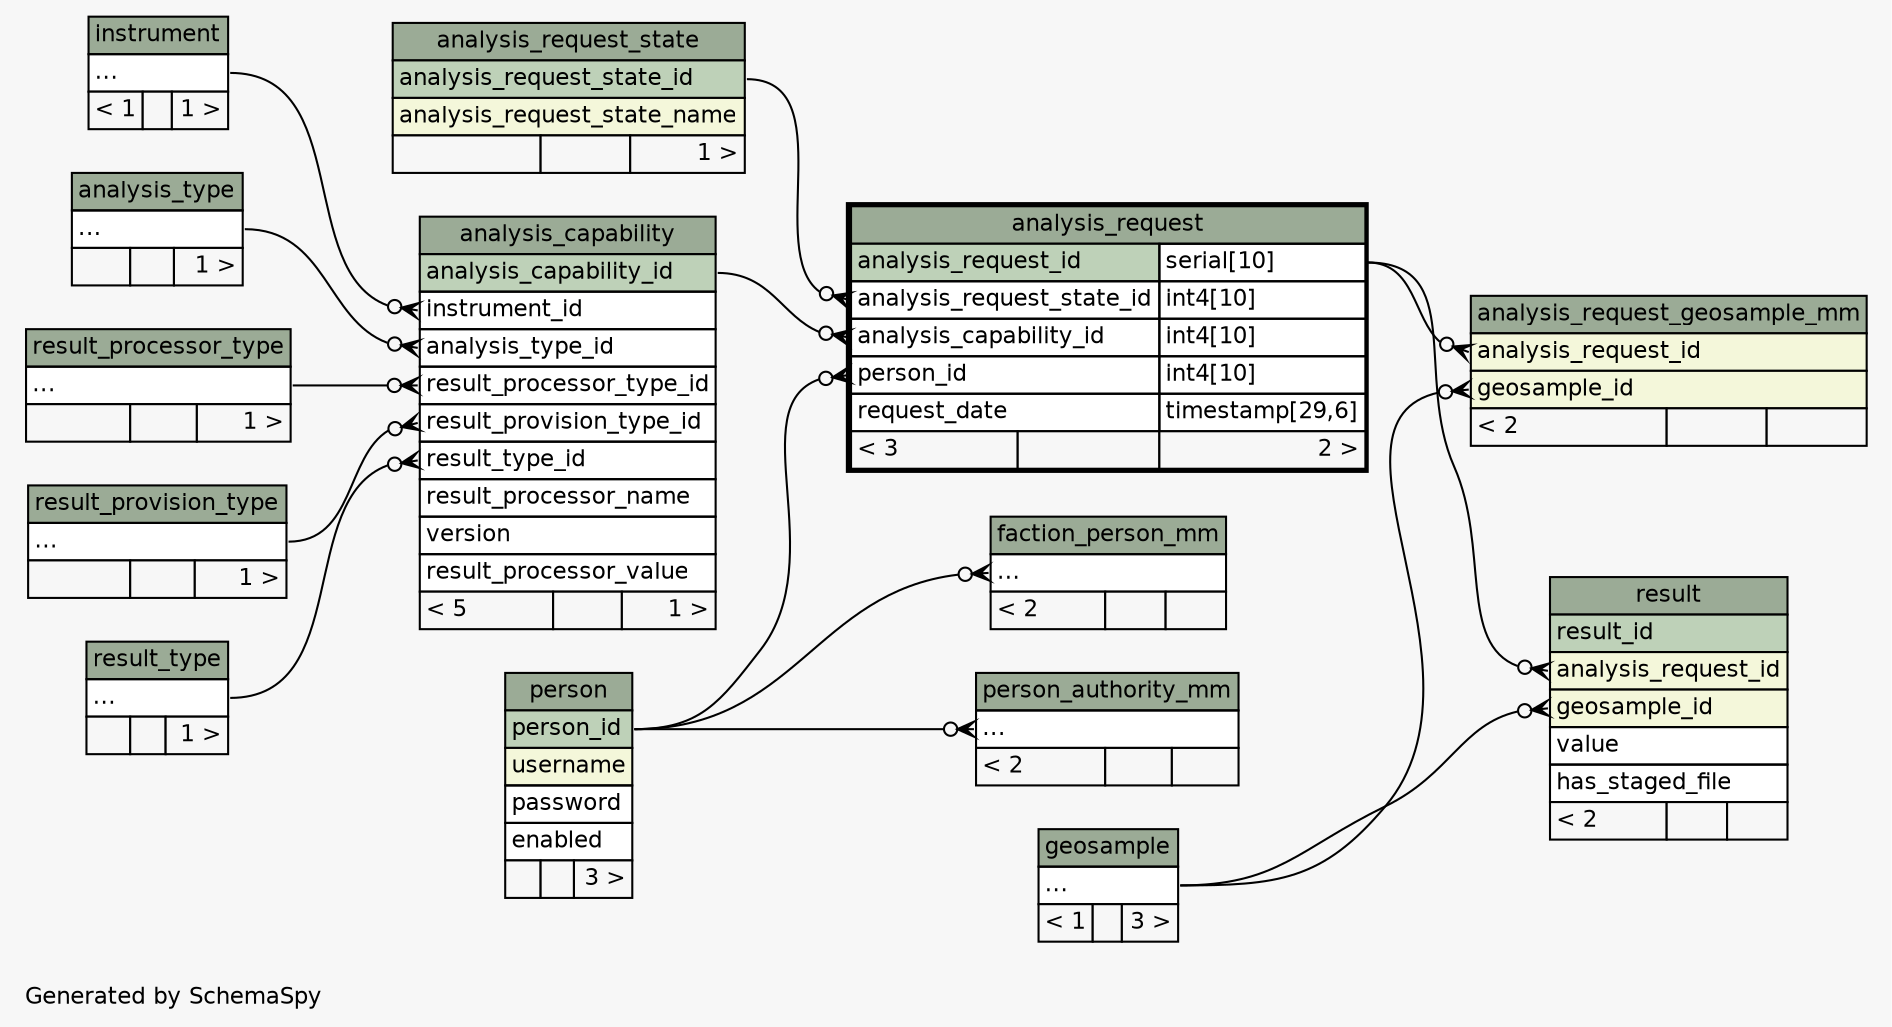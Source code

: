 // dot 2.38.0 on Linux 3.16.0-4-amd64
// SchemaSpy rev 590
digraph "twoDegreesRelationshipsDiagram" {
  graph [
    rankdir="RL"
    bgcolor="#f7f7f7"
    label="\nGenerated by SchemaSpy"
    labeljust="l"
    nodesep="0.18"
    ranksep="0.46"
    fontname="Helvetica"
    fontsize="11"
  ];
  node [
    fontname="Helvetica"
    fontsize="11"
    shape="plaintext"
  ];
  edge [
    arrowsize="0.8"
  ];
  "analysis_capability":"analysis_type_id":w -> "analysis_type":"elipses":e [arrowhead=none dir=back arrowtail=crowodot];
  "analysis_capability":"instrument_id":w -> "instrument":"elipses":e [arrowhead=none dir=back arrowtail=crowodot];
  "analysis_capability":"result_processor_type_id":w -> "result_processor_type":"elipses":e [arrowhead=none dir=back arrowtail=crowodot];
  "analysis_capability":"result_provision_type_id":w -> "result_provision_type":"elipses":e [arrowhead=none dir=back arrowtail=crowodot];
  "analysis_capability":"result_type_id":w -> "result_type":"elipses":e [arrowhead=none dir=back arrowtail=crowodot];
  "analysis_request":"analysis_capability_id":w -> "analysis_capability":"analysis_capability_id":e [arrowhead=none dir=back arrowtail=crowodot];
  "analysis_request":"analysis_request_state_id":w -> "analysis_request_state":"analysis_request_state_id":e [arrowhead=none dir=back arrowtail=crowodot];
  "analysis_request":"person_id":w -> "person":"person_id":e [arrowhead=none dir=back arrowtail=crowodot];
  "analysis_request_geosample_mm":"analysis_request_id":w -> "analysis_request":"analysis_request_id.type":e [arrowhead=none dir=back arrowtail=crowodot];
  "analysis_request_geosample_mm":"geosample_id":w -> "geosample":"elipses":e [arrowhead=none dir=back arrowtail=crowodot];
  "faction_person_mm":"elipses":w -> "person":"person_id":e [arrowhead=none dir=back arrowtail=crowodot];
  "person_authority_mm":"elipses":w -> "person":"person_id":e [arrowhead=none dir=back arrowtail=crowodot];
  "result":"analysis_request_id":w -> "analysis_request":"analysis_request_id.type":e [arrowhead=none dir=back arrowtail=crowodot];
  "result":"geosample_id":w -> "geosample":"elipses":e [arrowhead=none dir=back arrowtail=crowodot];
  "analysis_capability" [
    label=<
    <TABLE BORDER="0" CELLBORDER="1" CELLSPACING="0" BGCOLOR="#ffffff">
      <TR><TD COLSPAN="3" BGCOLOR="#9bab96" ALIGN="CENTER">analysis_capability</TD></TR>
      <TR><TD PORT="analysis_capability_id" COLSPAN="3" BGCOLOR="#bed1b8" ALIGN="LEFT">analysis_capability_id</TD></TR>
      <TR><TD PORT="instrument_id" COLSPAN="3" ALIGN="LEFT">instrument_id</TD></TR>
      <TR><TD PORT="analysis_type_id" COLSPAN="3" ALIGN="LEFT">analysis_type_id</TD></TR>
      <TR><TD PORT="result_processor_type_id" COLSPAN="3" ALIGN="LEFT">result_processor_type_id</TD></TR>
      <TR><TD PORT="result_provision_type_id" COLSPAN="3" ALIGN="LEFT">result_provision_type_id</TD></TR>
      <TR><TD PORT="result_type_id" COLSPAN="3" ALIGN="LEFT">result_type_id</TD></TR>
      <TR><TD PORT="result_processor_name" COLSPAN="3" ALIGN="LEFT">result_processor_name</TD></TR>
      <TR><TD PORT="version" COLSPAN="3" ALIGN="LEFT">version</TD></TR>
      <TR><TD PORT="result_processor_value" COLSPAN="3" ALIGN="LEFT">result_processor_value</TD></TR>
      <TR><TD ALIGN="LEFT" BGCOLOR="#f7f7f7">&lt; 5</TD><TD ALIGN="RIGHT" BGCOLOR="#f7f7f7">  </TD><TD ALIGN="RIGHT" BGCOLOR="#f7f7f7">1 &gt;</TD></TR>
    </TABLE>>
    URL="analysis_capability.html"
    tooltip="analysis_capability"
  ];
  "analysis_request" [
    label=<
    <TABLE BORDER="2" CELLBORDER="1" CELLSPACING="0" BGCOLOR="#ffffff">
      <TR><TD COLSPAN="3" BGCOLOR="#9bab96" ALIGN="CENTER">analysis_request</TD></TR>
      <TR><TD PORT="analysis_request_id" COLSPAN="2" BGCOLOR="#bed1b8" ALIGN="LEFT">analysis_request_id</TD><TD PORT="analysis_request_id.type" ALIGN="LEFT">serial[10]</TD></TR>
      <TR><TD PORT="analysis_request_state_id" COLSPAN="2" ALIGN="LEFT">analysis_request_state_id</TD><TD PORT="analysis_request_state_id.type" ALIGN="LEFT">int4[10]</TD></TR>
      <TR><TD PORT="analysis_capability_id" COLSPAN="2" ALIGN="LEFT">analysis_capability_id</TD><TD PORT="analysis_capability_id.type" ALIGN="LEFT">int4[10]</TD></TR>
      <TR><TD PORT="person_id" COLSPAN="2" ALIGN="LEFT">person_id</TD><TD PORT="person_id.type" ALIGN="LEFT">int4[10]</TD></TR>
      <TR><TD PORT="request_date" COLSPAN="2" ALIGN="LEFT">request_date</TD><TD PORT="request_date.type" ALIGN="LEFT">timestamp[29,6]</TD></TR>
      <TR><TD ALIGN="LEFT" BGCOLOR="#f7f7f7">&lt; 3</TD><TD ALIGN="RIGHT" BGCOLOR="#f7f7f7">  </TD><TD ALIGN="RIGHT" BGCOLOR="#f7f7f7">2 &gt;</TD></TR>
    </TABLE>>
    URL="analysis_request.html"
    tooltip="analysis_request"
  ];
  "analysis_request_geosample_mm" [
    label=<
    <TABLE BORDER="0" CELLBORDER="1" CELLSPACING="0" BGCOLOR="#ffffff">
      <TR><TD COLSPAN="3" BGCOLOR="#9bab96" ALIGN="CENTER">analysis_request_geosample_mm</TD></TR>
      <TR><TD PORT="analysis_request_id" COLSPAN="3" BGCOLOR="#f4f7da" ALIGN="LEFT">analysis_request_id</TD></TR>
      <TR><TD PORT="geosample_id" COLSPAN="3" BGCOLOR="#f4f7da" ALIGN="LEFT">geosample_id</TD></TR>
      <TR><TD ALIGN="LEFT" BGCOLOR="#f7f7f7">&lt; 2</TD><TD ALIGN="RIGHT" BGCOLOR="#f7f7f7">  </TD><TD ALIGN="RIGHT" BGCOLOR="#f7f7f7">  </TD></TR>
    </TABLE>>
    URL="analysis_request_geosample_mm.html"
    tooltip="analysis_request_geosample_mm"
  ];
  "analysis_request_state" [
    label=<
    <TABLE BORDER="0" CELLBORDER="1" CELLSPACING="0" BGCOLOR="#ffffff">
      <TR><TD COLSPAN="3" BGCOLOR="#9bab96" ALIGN="CENTER">analysis_request_state</TD></TR>
      <TR><TD PORT="analysis_request_state_id" COLSPAN="3" BGCOLOR="#bed1b8" ALIGN="LEFT">analysis_request_state_id</TD></TR>
      <TR><TD PORT="analysis_request_state_name" COLSPAN="3" BGCOLOR="#f4f7da" ALIGN="LEFT">analysis_request_state_name</TD></TR>
      <TR><TD ALIGN="LEFT" BGCOLOR="#f7f7f7">  </TD><TD ALIGN="RIGHT" BGCOLOR="#f7f7f7">  </TD><TD ALIGN="RIGHT" BGCOLOR="#f7f7f7">1 &gt;</TD></TR>
    </TABLE>>
    URL="analysis_request_state.html"
    tooltip="analysis_request_state"
  ];
  "analysis_type" [
    label=<
    <TABLE BORDER="0" CELLBORDER="1" CELLSPACING="0" BGCOLOR="#ffffff">
      <TR><TD COLSPAN="3" BGCOLOR="#9bab96" ALIGN="CENTER">analysis_type</TD></TR>
      <TR><TD PORT="elipses" COLSPAN="3" ALIGN="LEFT">...</TD></TR>
      <TR><TD ALIGN="LEFT" BGCOLOR="#f7f7f7">  </TD><TD ALIGN="RIGHT" BGCOLOR="#f7f7f7">  </TD><TD ALIGN="RIGHT" BGCOLOR="#f7f7f7">1 &gt;</TD></TR>
    </TABLE>>
    URL="analysis_type.html"
    tooltip="analysis_type"
  ];
  "faction_person_mm" [
    label=<
    <TABLE BORDER="0" CELLBORDER="1" CELLSPACING="0" BGCOLOR="#ffffff">
      <TR><TD COLSPAN="3" BGCOLOR="#9bab96" ALIGN="CENTER">faction_person_mm</TD></TR>
      <TR><TD PORT="elipses" COLSPAN="3" ALIGN="LEFT">...</TD></TR>
      <TR><TD ALIGN="LEFT" BGCOLOR="#f7f7f7">&lt; 2</TD><TD ALIGN="RIGHT" BGCOLOR="#f7f7f7">  </TD><TD ALIGN="RIGHT" BGCOLOR="#f7f7f7">  </TD></TR>
    </TABLE>>
    URL="faction_person_mm.html"
    tooltip="faction_person_mm"
  ];
  "geosample" [
    label=<
    <TABLE BORDER="0" CELLBORDER="1" CELLSPACING="0" BGCOLOR="#ffffff">
      <TR><TD COLSPAN="3" BGCOLOR="#9bab96" ALIGN="CENTER">geosample</TD></TR>
      <TR><TD PORT="elipses" COLSPAN="3" ALIGN="LEFT">...</TD></TR>
      <TR><TD ALIGN="LEFT" BGCOLOR="#f7f7f7">&lt; 1</TD><TD ALIGN="RIGHT" BGCOLOR="#f7f7f7">  </TD><TD ALIGN="RIGHT" BGCOLOR="#f7f7f7">3 &gt;</TD></TR>
    </TABLE>>
    URL="geosample.html"
    tooltip="geosample"
  ];
  "instrument" [
    label=<
    <TABLE BORDER="0" CELLBORDER="1" CELLSPACING="0" BGCOLOR="#ffffff">
      <TR><TD COLSPAN="3" BGCOLOR="#9bab96" ALIGN="CENTER">instrument</TD></TR>
      <TR><TD PORT="elipses" COLSPAN="3" ALIGN="LEFT">...</TD></TR>
      <TR><TD ALIGN="LEFT" BGCOLOR="#f7f7f7">&lt; 1</TD><TD ALIGN="RIGHT" BGCOLOR="#f7f7f7">  </TD><TD ALIGN="RIGHT" BGCOLOR="#f7f7f7">1 &gt;</TD></TR>
    </TABLE>>
    URL="instrument.html"
    tooltip="instrument"
  ];
  "person" [
    label=<
    <TABLE BORDER="0" CELLBORDER="1" CELLSPACING="0" BGCOLOR="#ffffff">
      <TR><TD COLSPAN="3" BGCOLOR="#9bab96" ALIGN="CENTER">person</TD></TR>
      <TR><TD PORT="person_id" COLSPAN="3" BGCOLOR="#bed1b8" ALIGN="LEFT">person_id</TD></TR>
      <TR><TD PORT="username" COLSPAN="3" BGCOLOR="#f4f7da" ALIGN="LEFT">username</TD></TR>
      <TR><TD PORT="password" COLSPAN="3" ALIGN="LEFT">password</TD></TR>
      <TR><TD PORT="enabled" COLSPAN="3" ALIGN="LEFT">enabled</TD></TR>
      <TR><TD ALIGN="LEFT" BGCOLOR="#f7f7f7">  </TD><TD ALIGN="RIGHT" BGCOLOR="#f7f7f7">  </TD><TD ALIGN="RIGHT" BGCOLOR="#f7f7f7">3 &gt;</TD></TR>
    </TABLE>>
    URL="person.html"
    tooltip="person"
  ];
  "person_authority_mm" [
    label=<
    <TABLE BORDER="0" CELLBORDER="1" CELLSPACING="0" BGCOLOR="#ffffff">
      <TR><TD COLSPAN="3" BGCOLOR="#9bab96" ALIGN="CENTER">person_authority_mm</TD></TR>
      <TR><TD PORT="elipses" COLSPAN="3" ALIGN="LEFT">...</TD></TR>
      <TR><TD ALIGN="LEFT" BGCOLOR="#f7f7f7">&lt; 2</TD><TD ALIGN="RIGHT" BGCOLOR="#f7f7f7">  </TD><TD ALIGN="RIGHT" BGCOLOR="#f7f7f7">  </TD></TR>
    </TABLE>>
    URL="person_authority_mm.html"
    tooltip="person_authority_mm"
  ];
  "result" [
    label=<
    <TABLE BORDER="0" CELLBORDER="1" CELLSPACING="0" BGCOLOR="#ffffff">
      <TR><TD COLSPAN="3" BGCOLOR="#9bab96" ALIGN="CENTER">result</TD></TR>
      <TR><TD PORT="result_id" COLSPAN="3" BGCOLOR="#bed1b8" ALIGN="LEFT">result_id</TD></TR>
      <TR><TD PORT="analysis_request_id" COLSPAN="3" BGCOLOR="#f4f7da" ALIGN="LEFT">analysis_request_id</TD></TR>
      <TR><TD PORT="geosample_id" COLSPAN="3" BGCOLOR="#f4f7da" ALIGN="LEFT">geosample_id</TD></TR>
      <TR><TD PORT="value" COLSPAN="3" ALIGN="LEFT">value</TD></TR>
      <TR><TD PORT="has_staged_file" COLSPAN="3" ALIGN="LEFT">has_staged_file</TD></TR>
      <TR><TD ALIGN="LEFT" BGCOLOR="#f7f7f7">&lt; 2</TD><TD ALIGN="RIGHT" BGCOLOR="#f7f7f7">  </TD><TD ALIGN="RIGHT" BGCOLOR="#f7f7f7">  </TD></TR>
    </TABLE>>
    URL="result.html"
    tooltip="result"
  ];
  "result_processor_type" [
    label=<
    <TABLE BORDER="0" CELLBORDER="1" CELLSPACING="0" BGCOLOR="#ffffff">
      <TR><TD COLSPAN="3" BGCOLOR="#9bab96" ALIGN="CENTER">result_processor_type</TD></TR>
      <TR><TD PORT="elipses" COLSPAN="3" ALIGN="LEFT">...</TD></TR>
      <TR><TD ALIGN="LEFT" BGCOLOR="#f7f7f7">  </TD><TD ALIGN="RIGHT" BGCOLOR="#f7f7f7">  </TD><TD ALIGN="RIGHT" BGCOLOR="#f7f7f7">1 &gt;</TD></TR>
    </TABLE>>
    URL="result_processor_type.html"
    tooltip="result_processor_type"
  ];
  "result_provision_type" [
    label=<
    <TABLE BORDER="0" CELLBORDER="1" CELLSPACING="0" BGCOLOR="#ffffff">
      <TR><TD COLSPAN="3" BGCOLOR="#9bab96" ALIGN="CENTER">result_provision_type</TD></TR>
      <TR><TD PORT="elipses" COLSPAN="3" ALIGN="LEFT">...</TD></TR>
      <TR><TD ALIGN="LEFT" BGCOLOR="#f7f7f7">  </TD><TD ALIGN="RIGHT" BGCOLOR="#f7f7f7">  </TD><TD ALIGN="RIGHT" BGCOLOR="#f7f7f7">1 &gt;</TD></TR>
    </TABLE>>
    URL="result_provision_type.html"
    tooltip="result_provision_type"
  ];
  "result_type" [
    label=<
    <TABLE BORDER="0" CELLBORDER="1" CELLSPACING="0" BGCOLOR="#ffffff">
      <TR><TD COLSPAN="3" BGCOLOR="#9bab96" ALIGN="CENTER">result_type</TD></TR>
      <TR><TD PORT="elipses" COLSPAN="3" ALIGN="LEFT">...</TD></TR>
      <TR><TD ALIGN="LEFT" BGCOLOR="#f7f7f7">  </TD><TD ALIGN="RIGHT" BGCOLOR="#f7f7f7">  </TD><TD ALIGN="RIGHT" BGCOLOR="#f7f7f7">1 &gt;</TD></TR>
    </TABLE>>
    URL="result_type.html"
    tooltip="result_type"
  ];
}
